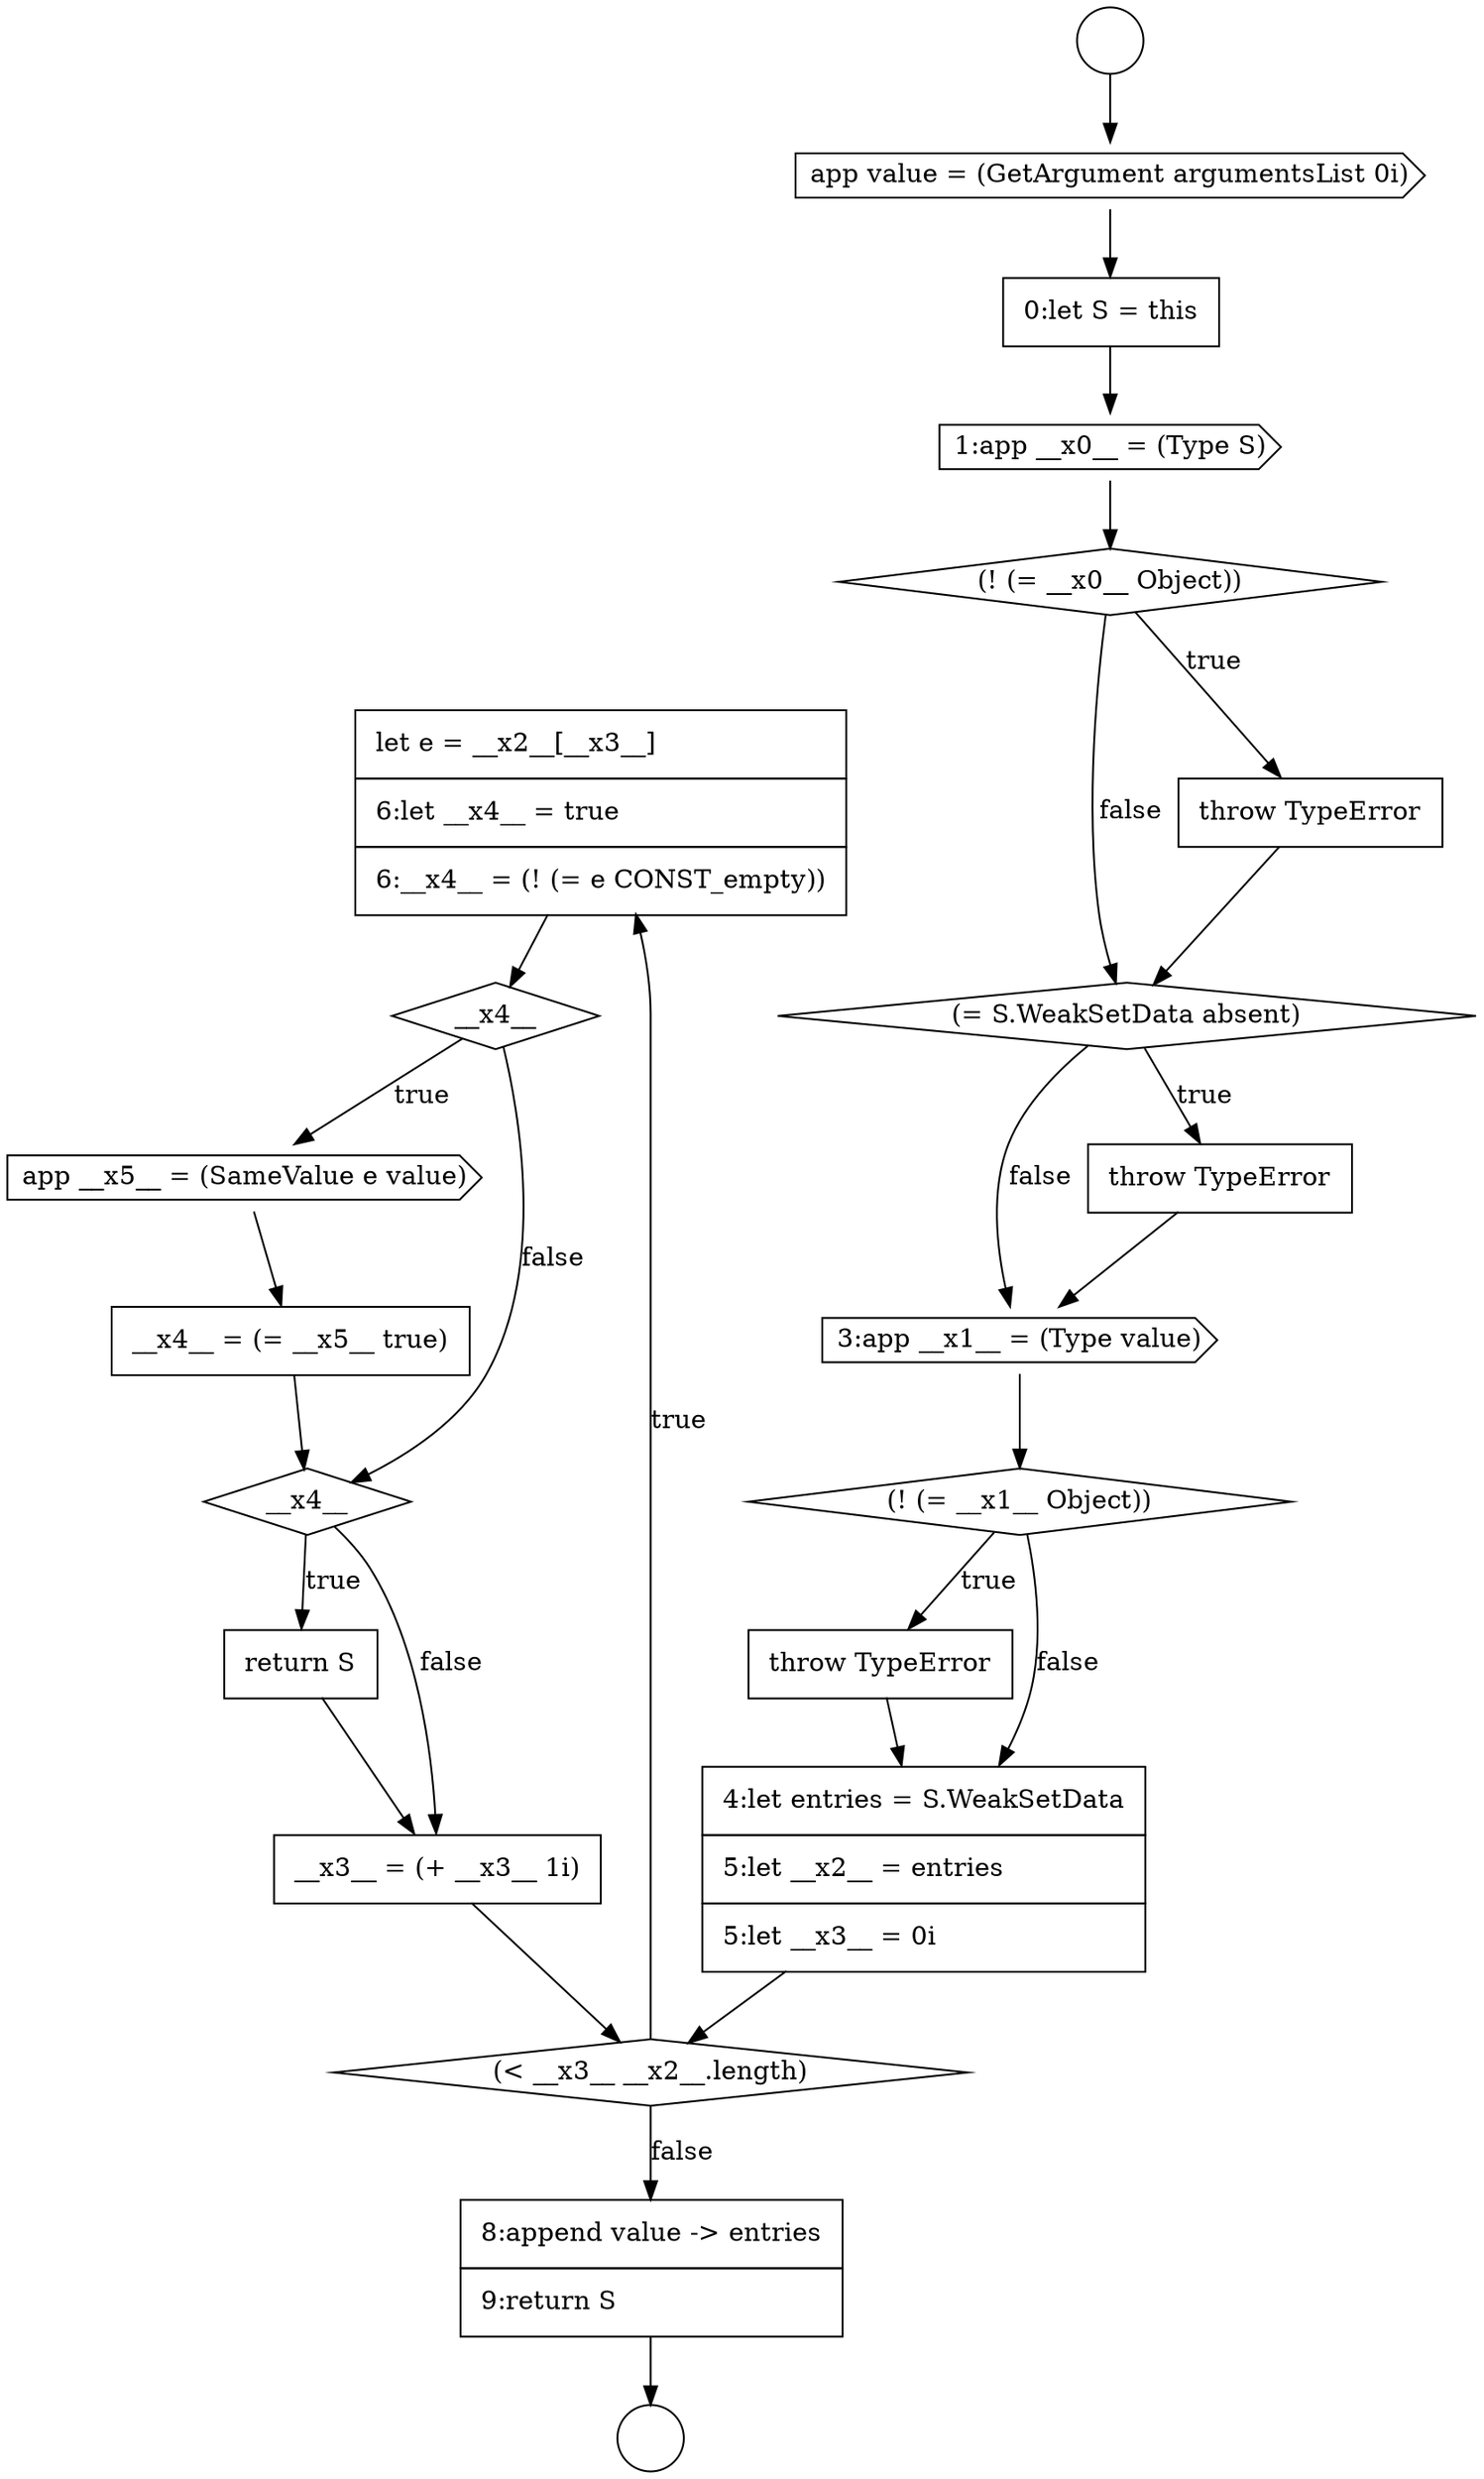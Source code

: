 digraph {
  node15293 [shape=none, margin=0, label=<<font color="black">
    <table border="0" cellborder="1" cellspacing="0" cellpadding="10">
      <tr><td align="left">let e = __x2__[__x3__]</td></tr>
      <tr><td align="left">6:let __x4__ = true</td></tr>
      <tr><td align="left">6:__x4__ = (! (= e CONST_empty))</td></tr>
    </table>
  </font>> color="black" fillcolor="white" style=filled]
  node15295 [shape=cds, label=<<font color="black">app __x5__ = (SameValue e value)</font>> color="black" fillcolor="white" style=filled]
  node15286 [shape=diamond, label=<<font color="black">(= S.WeakSetData absent)</font>> color="black" fillcolor="white" style=filled]
  node15289 [shape=diamond, label=<<font color="black">(! (= __x1__ Object))</font>> color="black" fillcolor="white" style=filled]
  node15298 [shape=none, margin=0, label=<<font color="black">
    <table border="0" cellborder="1" cellspacing="0" cellpadding="10">
      <tr><td align="left">return S</td></tr>
    </table>
  </font>> color="black" fillcolor="white" style=filled]
  node15281 [shape=cds, label=<<font color="black">app value = (GetArgument argumentsList 0i)</font>> color="black" fillcolor="white" style=filled]
  node15285 [shape=none, margin=0, label=<<font color="black">
    <table border="0" cellborder="1" cellspacing="0" cellpadding="10">
      <tr><td align="left">throw TypeError</td></tr>
    </table>
  </font>> color="black" fillcolor="white" style=filled]
  node15290 [shape=none, margin=0, label=<<font color="black">
    <table border="0" cellborder="1" cellspacing="0" cellpadding="10">
      <tr><td align="left">throw TypeError</td></tr>
    </table>
  </font>> color="black" fillcolor="white" style=filled]
  node15284 [shape=diamond, label=<<font color="black">(! (= __x0__ Object))</font>> color="black" fillcolor="white" style=filled]
  node15291 [shape=none, margin=0, label=<<font color="black">
    <table border="0" cellborder="1" cellspacing="0" cellpadding="10">
      <tr><td align="left">4:let entries = S.WeakSetData</td></tr>
      <tr><td align="left">5:let __x2__ = entries</td></tr>
      <tr><td align="left">5:let __x3__ = 0i</td></tr>
    </table>
  </font>> color="black" fillcolor="white" style=filled]
  node15288 [shape=cds, label=<<font color="black">3:app __x1__ = (Type value)</font>> color="black" fillcolor="white" style=filled]
  node15283 [shape=cds, label=<<font color="black">1:app __x0__ = (Type S)</font>> color="black" fillcolor="white" style=filled]
  node15294 [shape=diamond, label=<<font color="black">__x4__</font>> color="black" fillcolor="white" style=filled]
  node15300 [shape=none, margin=0, label=<<font color="black">
    <table border="0" cellborder="1" cellspacing="0" cellpadding="10">
      <tr><td align="left">8:append value -&gt; entries</td></tr>
      <tr><td align="left">9:return S</td></tr>
    </table>
  </font>> color="black" fillcolor="white" style=filled]
  node15292 [shape=diamond, label=<<font color="black">(&lt; __x3__ __x2__.length)</font>> color="black" fillcolor="white" style=filled]
  node15287 [shape=none, margin=0, label=<<font color="black">
    <table border="0" cellborder="1" cellspacing="0" cellpadding="10">
      <tr><td align="left">throw TypeError</td></tr>
    </table>
  </font>> color="black" fillcolor="white" style=filled]
  node15282 [shape=none, margin=0, label=<<font color="black">
    <table border="0" cellborder="1" cellspacing="0" cellpadding="10">
      <tr><td align="left">0:let S = this</td></tr>
    </table>
  </font>> color="black" fillcolor="white" style=filled]
  node15299 [shape=none, margin=0, label=<<font color="black">
    <table border="0" cellborder="1" cellspacing="0" cellpadding="10">
      <tr><td align="left">__x3__ = (+ __x3__ 1i)</td></tr>
    </table>
  </font>> color="black" fillcolor="white" style=filled]
  node15296 [shape=none, margin=0, label=<<font color="black">
    <table border="0" cellborder="1" cellspacing="0" cellpadding="10">
      <tr><td align="left">__x4__ = (= __x5__ true)</td></tr>
    </table>
  </font>> color="black" fillcolor="white" style=filled]
  node15279 [shape=circle label=" " color="black" fillcolor="white" style=filled]
  node15280 [shape=circle label=" " color="black" fillcolor="white" style=filled]
  node15297 [shape=diamond, label=<<font color="black">__x4__</font>> color="black" fillcolor="white" style=filled]
  node15294 -> node15295 [label=<<font color="black">true</font>> color="black"]
  node15294 -> node15297 [label=<<font color="black">false</font>> color="black"]
  node15288 -> node15289 [ color="black"]
  node15299 -> node15292 [ color="black"]
  node15282 -> node15283 [ color="black"]
  node15281 -> node15282 [ color="black"]
  node15285 -> node15286 [ color="black"]
  node15291 -> node15292 [ color="black"]
  node15290 -> node15291 [ color="black"]
  node15284 -> node15285 [label=<<font color="black">true</font>> color="black"]
  node15284 -> node15286 [label=<<font color="black">false</font>> color="black"]
  node15289 -> node15290 [label=<<font color="black">true</font>> color="black"]
  node15289 -> node15291 [label=<<font color="black">false</font>> color="black"]
  node15279 -> node15281 [ color="black"]
  node15298 -> node15299 [ color="black"]
  node15286 -> node15287 [label=<<font color="black">true</font>> color="black"]
  node15286 -> node15288 [label=<<font color="black">false</font>> color="black"]
  node15296 -> node15297 [ color="black"]
  node15283 -> node15284 [ color="black"]
  node15300 -> node15280 [ color="black"]
  node15292 -> node15293 [label=<<font color="black">true</font>> color="black"]
  node15292 -> node15300 [label=<<font color="black">false</font>> color="black"]
  node15295 -> node15296 [ color="black"]
  node15293 -> node15294 [ color="black"]
  node15287 -> node15288 [ color="black"]
  node15297 -> node15298 [label=<<font color="black">true</font>> color="black"]
  node15297 -> node15299 [label=<<font color="black">false</font>> color="black"]
}
